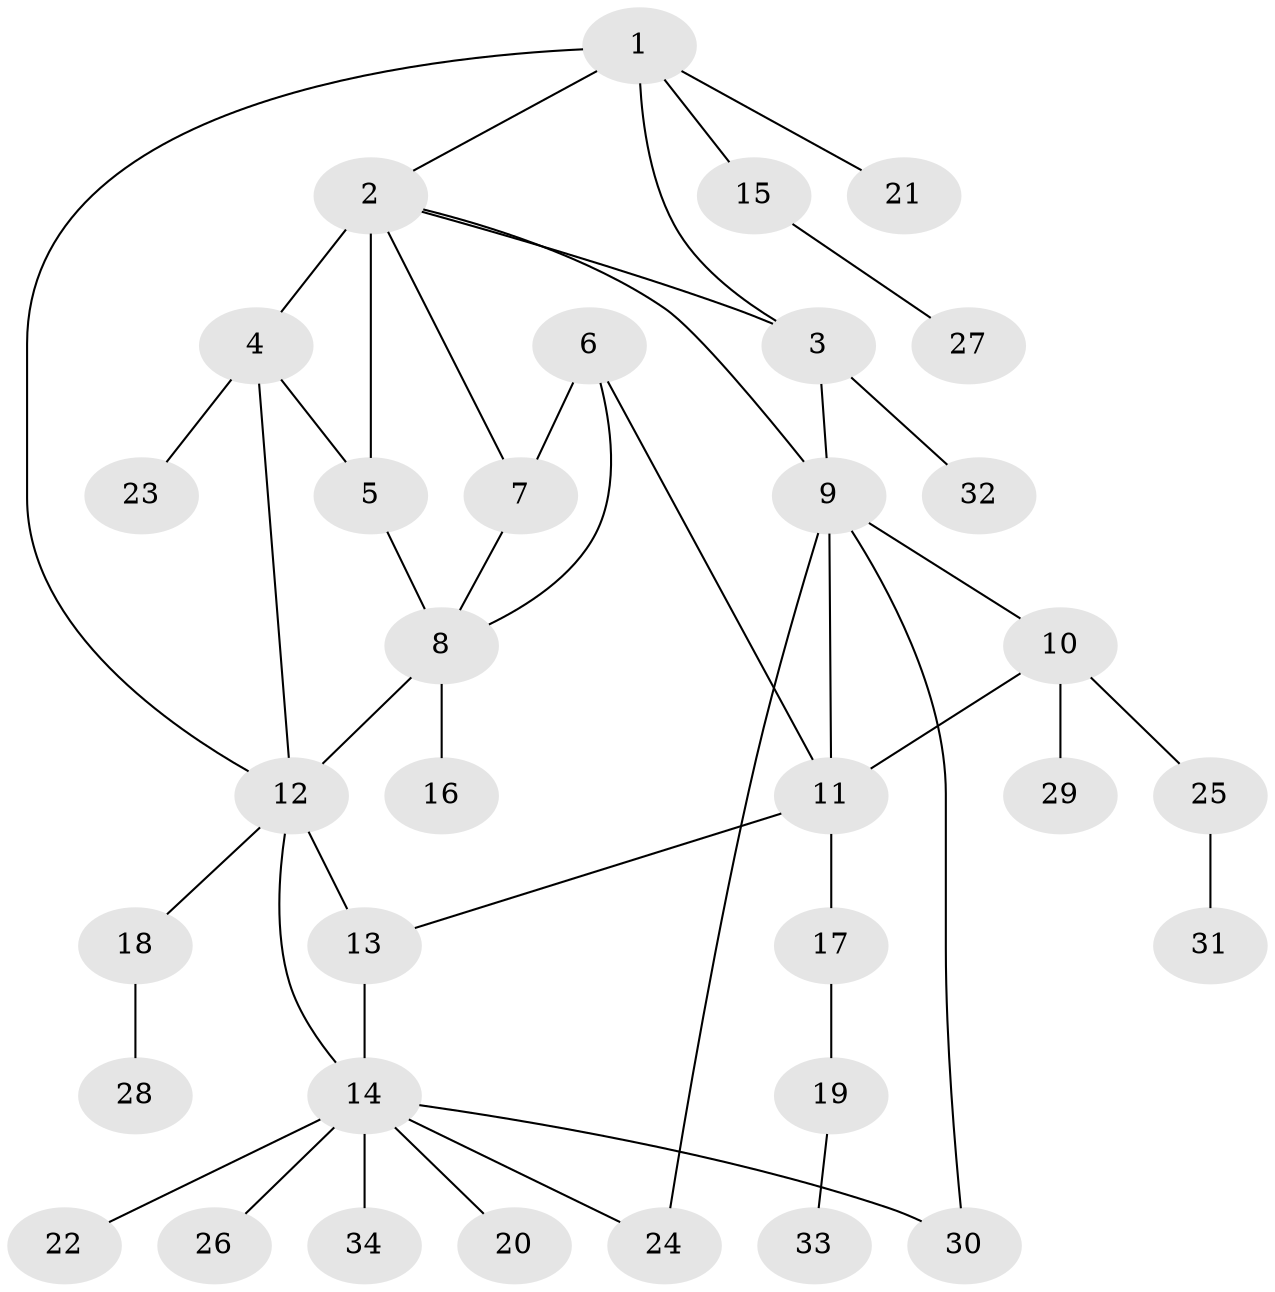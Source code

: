 // original degree distribution, {6: 0.045454545454545456, 4: 0.045454545454545456, 5: 0.030303030303030304, 3: 0.07575757575757576, 7: 0.045454545454545456, 12: 0.015151515151515152, 9: 0.015151515151515152, 1: 0.5, 2: 0.22727272727272727}
// Generated by graph-tools (version 1.1) at 2025/37/03/09/25 02:37:28]
// undirected, 34 vertices, 46 edges
graph export_dot {
graph [start="1"]
  node [color=gray90,style=filled];
  1;
  2;
  3;
  4;
  5;
  6;
  7;
  8;
  9;
  10;
  11;
  12;
  13;
  14;
  15;
  16;
  17;
  18;
  19;
  20;
  21;
  22;
  23;
  24;
  25;
  26;
  27;
  28;
  29;
  30;
  31;
  32;
  33;
  34;
  1 -- 2 [weight=1.0];
  1 -- 3 [weight=1.0];
  1 -- 12 [weight=1.0];
  1 -- 15 [weight=1.0];
  1 -- 21 [weight=1.0];
  2 -- 3 [weight=1.0];
  2 -- 4 [weight=1.0];
  2 -- 5 [weight=4.0];
  2 -- 7 [weight=1.0];
  2 -- 9 [weight=1.0];
  3 -- 9 [weight=1.0];
  3 -- 32 [weight=1.0];
  4 -- 5 [weight=1.0];
  4 -- 12 [weight=2.0];
  4 -- 23 [weight=2.0];
  5 -- 8 [weight=1.0];
  6 -- 7 [weight=1.0];
  6 -- 8 [weight=1.0];
  6 -- 11 [weight=1.0];
  7 -- 8 [weight=1.0];
  8 -- 12 [weight=2.0];
  8 -- 16 [weight=2.0];
  9 -- 10 [weight=1.0];
  9 -- 11 [weight=1.0];
  9 -- 24 [weight=1.0];
  9 -- 30 [weight=1.0];
  10 -- 11 [weight=1.0];
  10 -- 25 [weight=1.0];
  10 -- 29 [weight=1.0];
  11 -- 13 [weight=1.0];
  11 -- 17 [weight=1.0];
  12 -- 13 [weight=4.0];
  12 -- 14 [weight=1.0];
  12 -- 18 [weight=1.0];
  13 -- 14 [weight=1.0];
  14 -- 20 [weight=1.0];
  14 -- 22 [weight=1.0];
  14 -- 24 [weight=1.0];
  14 -- 26 [weight=1.0];
  14 -- 30 [weight=1.0];
  14 -- 34 [weight=1.0];
  15 -- 27 [weight=1.0];
  17 -- 19 [weight=1.0];
  18 -- 28 [weight=1.0];
  19 -- 33 [weight=1.0];
  25 -- 31 [weight=1.0];
}
